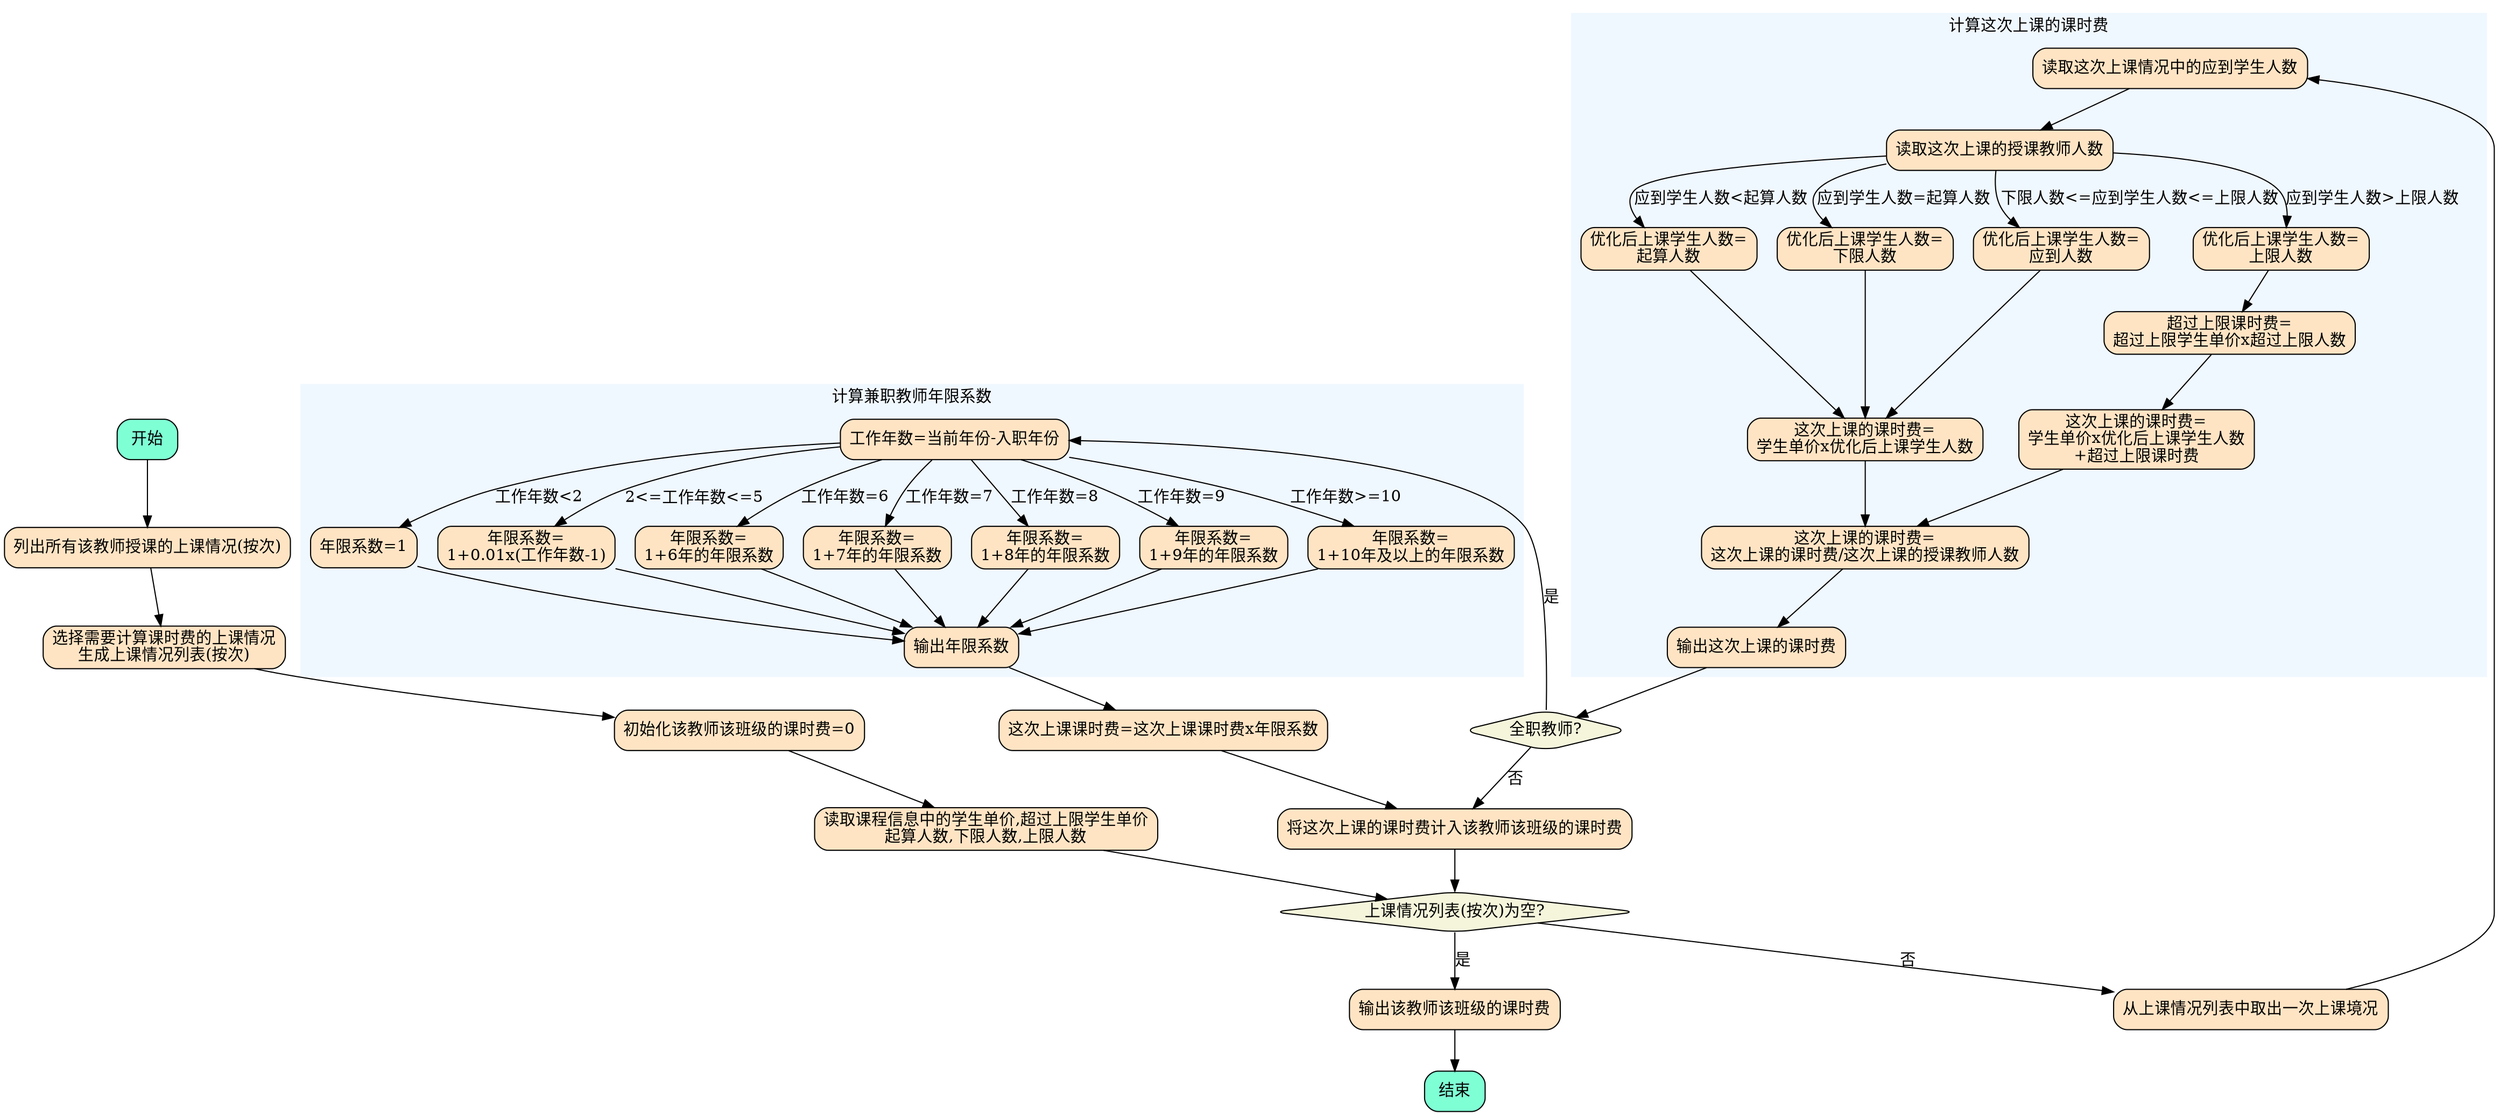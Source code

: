 digraph {
    node [shape="box", style="rounded,filled", fillcolor="aquamarine"]
        start[label="开始"];
        end[label="结束"];

    node [shape="box", style="rounded,filled", fillcolor="bisque"]
        s1[label="列出所有该教师授课的上课情况(按次)"];
        s2[label="选择需要计算课时费的上课情况\n生成上课情况列表(按次)"];
        s3[label="初始化该教师该班级的课时费=0"];
        s4[label="读取课程信息中的学生单价,超过上限学生单价\n起算人数,下限人数,上限人数"];
        s5[label="从上课情况列表中取出一次上课境况"];
        s6[label="这次上课课时费=这次上课课时费x年限系数"];
        s7[label="将这次上课的课时费计入该教师该班级的课时费"];
        s8[label="输出该教师该班级的课时费"];
    
    node [shape="diamond", style="rounded,filled", fillcolor="beige"]
        c1[label="上课情况列表(按次)为空?"];
        c2[label="全职教师?"];

    subgraph cluster1 {
        label="计算这次上课的课时费";
        style="filled";
        color="aliceblue";

        node [shape="box", style="rounded,filled", fillcolor="bisque"]
            sub1_s1[label="读取这次上课情况中的应到学生人数"];
            sub1_s2[label="读取这次上课的授课教师人数"];
            sub1_s3_a[label="优化后上课学生人数=\n起算人数"];
            sub1_s3_b[label="优化后上课学生人数=\n下限人数"];
            sub1_s3_c[label="优化后上课学生人数=\n应到人数"];
            sub1_s3_d[label="优化后上课学生人数=\n上限人数"];
            sub1_s4[label="超过上限课时费=\n超过上限学生单价x超过上限人数"];
            sub1_s5_a[label="这次上课的课时费=\n学生单价x优化后上课学生人数"];
            sub1_s5_b[label="这次上课的课时费=\n学生单价x优化后上课学生人数\n+超过上限课时费"];
            sub1_s6[label="这次上课的课时费=\n这次上课的课时费/这次上课的授课教师人数"];
            sub1_s7[label="输出这次上课的课时费"];

        sub1_s1 -> sub1_s2;
        sub1_s2 -> sub1_s3_a[label="应到学生人数<起算人数"];
        sub1_s2 -> sub1_s3_b[label="应到学生人数=起算人数"];
        sub1_s2 -> sub1_s3_c[label="下限人数<=应到学生人数<=上限人数"];
        sub1_s2 -> sub1_s3_d[label="应到学生人数>上限人数"];
        sub1_s3_a -> sub1_s5_a;
        sub1_s3_b -> sub1_s5_a;
        sub1_s3_c -> sub1_s5_a;
        sub1_s5_a -> sub1_s6;
        sub1_s3_d -> sub1_s4 -> sub1_s5_b -> sub1_s6;
        sub1_s6 -> sub1_s7;

        {rank=same sub1_s3_a sub1_s3_b sub1_s3_c sub1_s3_d}
        {rank=same sub1_s5_a sub1_s5_b}
    }

    subgraph cluster2 {
        label="计算兼职教师年限系数";
        style="filled";
        color="aliceblue";

        node [shape="box", style="rounded,filled", fillcolor="bisque"]
            sub2_s1[label="工作年数=当前年份-入职年份"];
            sub2_s2_a[label="年限系数=1"]
            sub2_s2_b[label="年限系数=\n1+0.01x(工作年数-1)"];
            sub2_s2_c[label="年限系数=\n1+6年的年限系数"];
            sub2_s2_d[label="年限系数=\n1+7年的年限系数"];
            sub2_s2_e[label="年限系数=\n1+8年的年限系数"];
            sub2_s2_f[label="年限系数=\n1+9年的年限系数"];
            sub2_s2_g[label="年限系数=\n1+10年及以上的年限系数"];
            sub2_s3[label="输出年限系数"];

        sub2_s1 -> sub2_s2_a[label="工作年数<2"];
        sub2_s1 -> sub2_s2_b[label="2<=工作年数<=5"];
        sub2_s1 -> sub2_s2_c[label="工作年数=6"];
        sub2_s1 -> sub2_s2_d[label="工作年数=7"];
        sub2_s1 -> sub2_s2_e[label="工作年数=8"];
        sub2_s1 -> sub2_s2_f[label="工作年数=9"];
        sub2_s1 -> sub2_s2_g[label="工作年数>=10"];

        sub2_s2_a -> sub2_s3;
        sub2_s2_b -> sub2_s3;
        sub2_s2_c -> sub2_s3;
        sub2_s2_d -> sub2_s3;
        sub2_s2_e -> sub2_s3;
        sub2_s2_f -> sub2_s3;
        sub2_s2_g -> sub2_s3;

        {rank=same sub2_s2_a sub2_s2_b sub2_s2_c sub2_s2_d sub2_s2_e sub2_s2_f sub2_s2_g}
    } 

    start -> s1 -> s2 -> s3 -> s4;
    s4 -> c1;

    // 上课情况列表为空
    c1 -> s8[label="是"];
    s8 -> end;

    // 上课情况列表不为空
    c1 -> s5[label="否"];
    s5 -> sub1_s1;

    sub1_s7 -> c2;
    c2 -> sub2_s1[label="是"];
    c2 -> s7[label="否"];

    sub2_s3 -> s6;
    s6 -> s7 -> c1;
}
